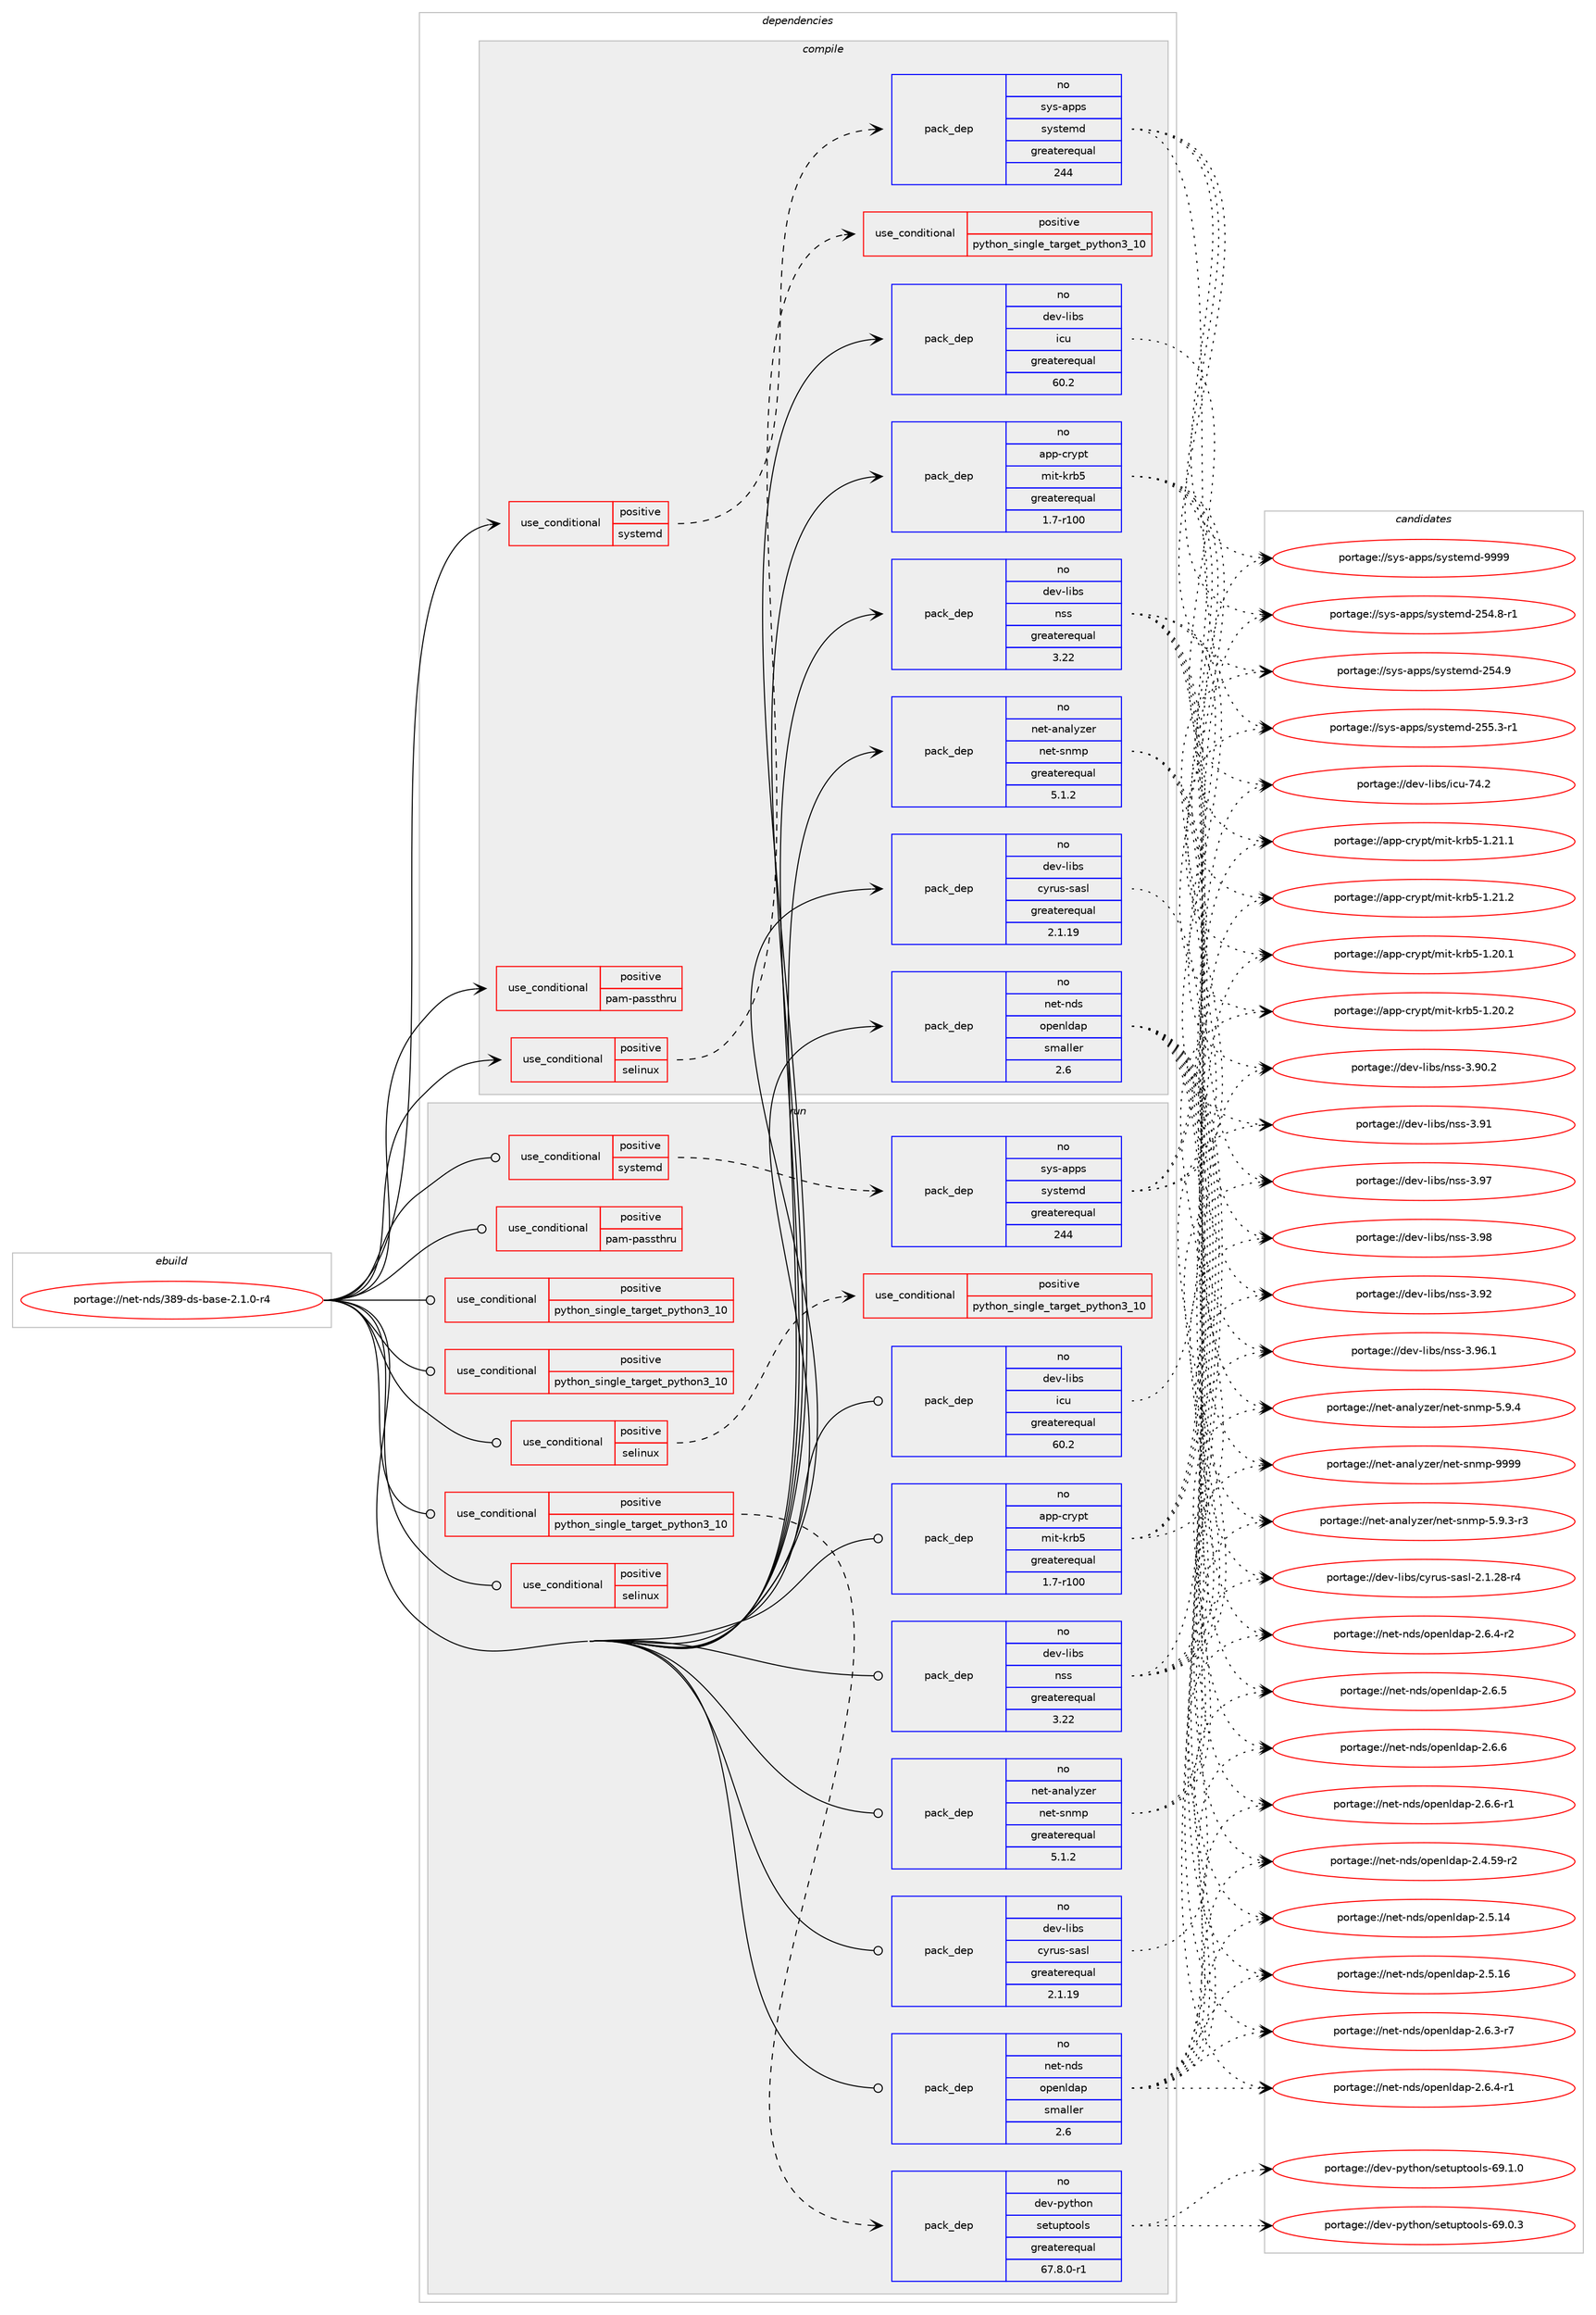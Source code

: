 digraph prolog {

# *************
# Graph options
# *************

newrank=true;
concentrate=true;
compound=true;
graph [rankdir=LR,fontname=Helvetica,fontsize=10,ranksep=1.5];#, ranksep=2.5, nodesep=0.2];
edge  [arrowhead=vee];
node  [fontname=Helvetica,fontsize=10];

# **********
# The ebuild
# **********

subgraph cluster_leftcol {
color=gray;
rank=same;
label=<<i>ebuild</i>>;
id [label="portage://net-nds/389-ds-base-2.1.0-r4", color=red, width=4, href="../net-nds/389-ds-base-2.1.0-r4.svg"];
}

# ****************
# The dependencies
# ****************

subgraph cluster_midcol {
color=gray;
label=<<i>dependencies</i>>;
subgraph cluster_compile {
fillcolor="#eeeeee";
style=filled;
label=<<i>compile</i>>;
subgraph cond6813 {
dependency10054 [label=<<TABLE BORDER="0" CELLBORDER="1" CELLSPACING="0" CELLPADDING="4"><TR><TD ROWSPAN="3" CELLPADDING="10">use_conditional</TD></TR><TR><TD>positive</TD></TR><TR><TD>pam-passthru</TD></TR></TABLE>>, shape=none, color=red];
# *** BEGIN UNKNOWN DEPENDENCY TYPE (TODO) ***
# dependency10054 -> package_dependency(portage://net-nds/389-ds-base-2.1.0-r4,install,no,sys-libs,pam,none,[,,],[],[])
# *** END UNKNOWN DEPENDENCY TYPE (TODO) ***

}
id:e -> dependency10054:w [weight=20,style="solid",arrowhead="vee"];
subgraph cond6814 {
dependency10055 [label=<<TABLE BORDER="0" CELLBORDER="1" CELLSPACING="0" CELLPADDING="4"><TR><TD ROWSPAN="3" CELLPADDING="10">use_conditional</TD></TR><TR><TD>positive</TD></TR><TR><TD>selinux</TD></TR></TABLE>>, shape=none, color=red];
subgraph cond6815 {
dependency10056 [label=<<TABLE BORDER="0" CELLBORDER="1" CELLSPACING="0" CELLPADDING="4"><TR><TD ROWSPAN="3" CELLPADDING="10">use_conditional</TD></TR><TR><TD>positive</TD></TR><TR><TD>python_single_target_python3_10</TD></TR></TABLE>>, shape=none, color=red];
# *** BEGIN UNKNOWN DEPENDENCY TYPE (TODO) ***
# dependency10056 -> package_dependency(portage://net-nds/389-ds-base-2.1.0-r4,install,no,sys-libs,libselinux,none,[,,],[],[use(enable(python),none),use(enable(python_targets_python3_10),negative)])
# *** END UNKNOWN DEPENDENCY TYPE (TODO) ***

}
dependency10055:e -> dependency10056:w [weight=20,style="dashed",arrowhead="vee"];
}
id:e -> dependency10055:w [weight=20,style="solid",arrowhead="vee"];
subgraph cond6816 {
dependency10057 [label=<<TABLE BORDER="0" CELLBORDER="1" CELLSPACING="0" CELLPADDING="4"><TR><TD ROWSPAN="3" CELLPADDING="10">use_conditional</TD></TR><TR><TD>positive</TD></TR><TR><TD>systemd</TD></TR></TABLE>>, shape=none, color=red];
subgraph pack3145 {
dependency10058 [label=<<TABLE BORDER="0" CELLBORDER="1" CELLSPACING="0" CELLPADDING="4" WIDTH="220"><TR><TD ROWSPAN="6" CELLPADDING="30">pack_dep</TD></TR><TR><TD WIDTH="110">no</TD></TR><TR><TD>sys-apps</TD></TR><TR><TD>systemd</TD></TR><TR><TD>greaterequal</TD></TR><TR><TD>244</TD></TR></TABLE>>, shape=none, color=blue];
}
dependency10057:e -> dependency10058:w [weight=20,style="dashed",arrowhead="vee"];
}
id:e -> dependency10057:w [weight=20,style="solid",arrowhead="vee"];
subgraph pack3146 {
dependency10059 [label=<<TABLE BORDER="0" CELLBORDER="1" CELLSPACING="0" CELLPADDING="4" WIDTH="220"><TR><TD ROWSPAN="6" CELLPADDING="30">pack_dep</TD></TR><TR><TD WIDTH="110">no</TD></TR><TR><TD>app-crypt</TD></TR><TR><TD>mit-krb5</TD></TR><TR><TD>greaterequal</TD></TR><TR><TD>1.7-r100</TD></TR></TABLE>>, shape=none, color=blue];
}
id:e -> dependency10059:w [weight=20,style="solid",arrowhead="vee"];
# *** BEGIN UNKNOWN DEPENDENCY TYPE (TODO) ***
# id -> package_dependency(portage://net-nds/389-ds-base-2.1.0-r4,install,no,dev-db,lmdb,none,[,,],any_same_slot,[])
# *** END UNKNOWN DEPENDENCY TYPE (TODO) ***

subgraph pack3147 {
dependency10060 [label=<<TABLE BORDER="0" CELLBORDER="1" CELLSPACING="0" CELLPADDING="4" WIDTH="220"><TR><TD ROWSPAN="6" CELLPADDING="30">pack_dep</TD></TR><TR><TD WIDTH="110">no</TD></TR><TR><TD>dev-libs</TD></TR><TR><TD>cyrus-sasl</TD></TR><TR><TD>greaterequal</TD></TR><TR><TD>2.1.19</TD></TR></TABLE>>, shape=none, color=blue];
}
id:e -> dependency10060:w [weight=20,style="solid",arrowhead="vee"];
subgraph pack3148 {
dependency10061 [label=<<TABLE BORDER="0" CELLBORDER="1" CELLSPACING="0" CELLPADDING="4" WIDTH="220"><TR><TD ROWSPAN="6" CELLPADDING="30">pack_dep</TD></TR><TR><TD WIDTH="110">no</TD></TR><TR><TD>dev-libs</TD></TR><TR><TD>icu</TD></TR><TR><TD>greaterequal</TD></TR><TR><TD>60.2</TD></TR></TABLE>>, shape=none, color=blue];
}
id:e -> dependency10061:w [weight=20,style="solid",arrowhead="vee"];
# *** BEGIN UNKNOWN DEPENDENCY TYPE (TODO) ***
# id -> package_dependency(portage://net-nds/389-ds-base-2.1.0-r4,install,no,dev-libs,libevent,none,[,,],any_same_slot,[])
# *** END UNKNOWN DEPENDENCY TYPE (TODO) ***

# *** BEGIN UNKNOWN DEPENDENCY TYPE (TODO) ***
# id -> package_dependency(portage://net-nds/389-ds-base-2.1.0-r4,install,no,dev-libs,libpcre,none,[,,],[slot(3)],[])
# *** END UNKNOWN DEPENDENCY TYPE (TODO) ***

# *** BEGIN UNKNOWN DEPENDENCY TYPE (TODO) ***
# id -> package_dependency(portage://net-nds/389-ds-base-2.1.0-r4,install,no,dev-libs,nspr,none,[,,],[],[])
# *** END UNKNOWN DEPENDENCY TYPE (TODO) ***

subgraph pack3149 {
dependency10062 [label=<<TABLE BORDER="0" CELLBORDER="1" CELLSPACING="0" CELLPADDING="4" WIDTH="220"><TR><TD ROWSPAN="6" CELLPADDING="30">pack_dep</TD></TR><TR><TD WIDTH="110">no</TD></TR><TR><TD>dev-libs</TD></TR><TR><TD>nss</TD></TR><TR><TD>greaterequal</TD></TR><TR><TD>3.22</TD></TR></TABLE>>, shape=none, color=blue];
}
id:e -> dependency10062:w [weight=20,style="solid",arrowhead="vee"];
# *** BEGIN UNKNOWN DEPENDENCY TYPE (TODO) ***
# id -> package_dependency(portage://net-nds/389-ds-base-2.1.0-r4,install,no,dev-libs,openssl,none,[,,],[slot(0),equal],[])
# *** END UNKNOWN DEPENDENCY TYPE (TODO) ***

subgraph pack3150 {
dependency10063 [label=<<TABLE BORDER="0" CELLBORDER="1" CELLSPACING="0" CELLPADDING="4" WIDTH="220"><TR><TD ROWSPAN="6" CELLPADDING="30">pack_dep</TD></TR><TR><TD WIDTH="110">no</TD></TR><TR><TD>net-analyzer</TD></TR><TR><TD>net-snmp</TD></TR><TR><TD>greaterequal</TD></TR><TR><TD>5.1.2</TD></TR></TABLE>>, shape=none, color=blue];
}
id:e -> dependency10063:w [weight=20,style="solid",arrowhead="vee"];
subgraph pack3151 {
dependency10064 [label=<<TABLE BORDER="0" CELLBORDER="1" CELLSPACING="0" CELLPADDING="4" WIDTH="220"><TR><TD ROWSPAN="6" CELLPADDING="30">pack_dep</TD></TR><TR><TD WIDTH="110">no</TD></TR><TR><TD>net-nds</TD></TR><TR><TD>openldap</TD></TR><TR><TD>smaller</TD></TR><TR><TD>2.6</TD></TR></TABLE>>, shape=none, color=blue];
}
id:e -> dependency10064:w [weight=20,style="solid",arrowhead="vee"];
# *** BEGIN UNKNOWN DEPENDENCY TYPE (TODO) ***
# id -> package_dependency(portage://net-nds/389-ds-base-2.1.0-r4,install,no,sys-fs,e2fsprogs,none,[,,],[],[])
# *** END UNKNOWN DEPENDENCY TYPE (TODO) ***

# *** BEGIN UNKNOWN DEPENDENCY TYPE (TODO) ***
# id -> package_dependency(portage://net-nds/389-ds-base-2.1.0-r4,install,no,sys-libs,cracklib,none,[,,],[],[])
# *** END UNKNOWN DEPENDENCY TYPE (TODO) ***

# *** BEGIN UNKNOWN DEPENDENCY TYPE (TODO) ***
# id -> package_dependency(portage://net-nds/389-ds-base-2.1.0-r4,install,no,sys-libs,db,none,[,,],[slot(5.3)],[])
# *** END UNKNOWN DEPENDENCY TYPE (TODO) ***

# *** BEGIN UNKNOWN DEPENDENCY TYPE (TODO) ***
# id -> package_dependency(portage://net-nds/389-ds-base-2.1.0-r4,install,no,virtual,libcrypt,none,[,,],any_same_slot,[])
# *** END UNKNOWN DEPENDENCY TYPE (TODO) ***

}
subgraph cluster_compileandrun {
fillcolor="#eeeeee";
style=filled;
label=<<i>compile and run</i>>;
}
subgraph cluster_run {
fillcolor="#eeeeee";
style=filled;
label=<<i>run</i>>;
subgraph cond6817 {
dependency10065 [label=<<TABLE BORDER="0" CELLBORDER="1" CELLSPACING="0" CELLPADDING="4"><TR><TD ROWSPAN="3" CELLPADDING="10">use_conditional</TD></TR><TR><TD>positive</TD></TR><TR><TD>pam-passthru</TD></TR></TABLE>>, shape=none, color=red];
# *** BEGIN UNKNOWN DEPENDENCY TYPE (TODO) ***
# dependency10065 -> package_dependency(portage://net-nds/389-ds-base-2.1.0-r4,run,no,sys-libs,pam,none,[,,],[],[])
# *** END UNKNOWN DEPENDENCY TYPE (TODO) ***

}
id:e -> dependency10065:w [weight=20,style="solid",arrowhead="odot"];
subgraph cond6818 {
dependency10066 [label=<<TABLE BORDER="0" CELLBORDER="1" CELLSPACING="0" CELLPADDING="4"><TR><TD ROWSPAN="3" CELLPADDING="10">use_conditional</TD></TR><TR><TD>positive</TD></TR><TR><TD>python_single_target_python3_10</TD></TR></TABLE>>, shape=none, color=red];
# *** BEGIN UNKNOWN DEPENDENCY TYPE (TODO) ***
# dependency10066 -> package_dependency(portage://net-nds/389-ds-base-2.1.0-r4,run,no,dev-lang,python,none,[,,],[slot(3.10)],[])
# *** END UNKNOWN DEPENDENCY TYPE (TODO) ***

}
id:e -> dependency10066:w [weight=20,style="solid",arrowhead="odot"];
subgraph cond6819 {
dependency10067 [label=<<TABLE BORDER="0" CELLBORDER="1" CELLSPACING="0" CELLPADDING="4"><TR><TD ROWSPAN="3" CELLPADDING="10">use_conditional</TD></TR><TR><TD>positive</TD></TR><TR><TD>python_single_target_python3_10</TD></TR></TABLE>>, shape=none, color=red];
# *** BEGIN UNKNOWN DEPENDENCY TYPE (TODO) ***
# dependency10067 -> package_dependency(portage://net-nds/389-ds-base-2.1.0-r4,run,no,dev-python,pyasn1,none,[,,],[],[use(enable(python_targets_python3_10),negative)])
# *** END UNKNOWN DEPENDENCY TYPE (TODO) ***

# *** BEGIN UNKNOWN DEPENDENCY TYPE (TODO) ***
# dependency10067 -> package_dependency(portage://net-nds/389-ds-base-2.1.0-r4,run,no,dev-python,pyasn1-modules,none,[,,],[],[use(enable(python_targets_python3_10),negative)])
# *** END UNKNOWN DEPENDENCY TYPE (TODO) ***

# *** BEGIN UNKNOWN DEPENDENCY TYPE (TODO) ***
# dependency10067 -> package_dependency(portage://net-nds/389-ds-base-2.1.0-r4,run,no,dev-python,argcomplete,none,[,,],[],[use(enable(python_targets_python3_10),negative)])
# *** END UNKNOWN DEPENDENCY TYPE (TODO) ***

# *** BEGIN UNKNOWN DEPENDENCY TYPE (TODO) ***
# dependency10067 -> package_dependency(portage://net-nds/389-ds-base-2.1.0-r4,run,no,dev-python,python-dateutil,none,[,,],[],[use(enable(python_targets_python3_10),negative)])
# *** END UNKNOWN DEPENDENCY TYPE (TODO) ***

# *** BEGIN UNKNOWN DEPENDENCY TYPE (TODO) ***
# dependency10067 -> package_dependency(portage://net-nds/389-ds-base-2.1.0-r4,run,no,dev-python,python-ldap,none,[,,],[],[use(enable(sasl),none),use(enable(python_targets_python3_10),negative)])
# *** END UNKNOWN DEPENDENCY TYPE (TODO) ***

# *** BEGIN UNKNOWN DEPENDENCY TYPE (TODO) ***
# dependency10067 -> package_dependency(portage://net-nds/389-ds-base-2.1.0-r4,run,no,dev-python,distro,none,[,,],[],[use(enable(python_targets_python3_10),negative)])
# *** END UNKNOWN DEPENDENCY TYPE (TODO) ***

}
id:e -> dependency10067:w [weight=20,style="solid",arrowhead="odot"];
subgraph cond6820 {
dependency10068 [label=<<TABLE BORDER="0" CELLBORDER="1" CELLSPACING="0" CELLPADDING="4"><TR><TD ROWSPAN="3" CELLPADDING="10">use_conditional</TD></TR><TR><TD>positive</TD></TR><TR><TD>python_single_target_python3_10</TD></TR></TABLE>>, shape=none, color=red];
subgraph pack3152 {
dependency10069 [label=<<TABLE BORDER="0" CELLBORDER="1" CELLSPACING="0" CELLPADDING="4" WIDTH="220"><TR><TD ROWSPAN="6" CELLPADDING="30">pack_dep</TD></TR><TR><TD WIDTH="110">no</TD></TR><TR><TD>dev-python</TD></TR><TR><TD>setuptools</TD></TR><TR><TD>greaterequal</TD></TR><TR><TD>67.8.0-r1</TD></TR></TABLE>>, shape=none, color=blue];
}
dependency10068:e -> dependency10069:w [weight=20,style="dashed",arrowhead="vee"];
}
id:e -> dependency10068:w [weight=20,style="solid",arrowhead="odot"];
subgraph cond6821 {
dependency10070 [label=<<TABLE BORDER="0" CELLBORDER="1" CELLSPACING="0" CELLPADDING="4"><TR><TD ROWSPAN="3" CELLPADDING="10">use_conditional</TD></TR><TR><TD>positive</TD></TR><TR><TD>selinux</TD></TR></TABLE>>, shape=none, color=red];
subgraph cond6822 {
dependency10071 [label=<<TABLE BORDER="0" CELLBORDER="1" CELLSPACING="0" CELLPADDING="4"><TR><TD ROWSPAN="3" CELLPADDING="10">use_conditional</TD></TR><TR><TD>positive</TD></TR><TR><TD>python_single_target_python3_10</TD></TR></TABLE>>, shape=none, color=red];
# *** BEGIN UNKNOWN DEPENDENCY TYPE (TODO) ***
# dependency10071 -> package_dependency(portage://net-nds/389-ds-base-2.1.0-r4,run,no,sys-libs,libselinux,none,[,,],[],[use(enable(python),none),use(enable(python_targets_python3_10),negative)])
# *** END UNKNOWN DEPENDENCY TYPE (TODO) ***

}
dependency10070:e -> dependency10071:w [weight=20,style="dashed",arrowhead="vee"];
}
id:e -> dependency10070:w [weight=20,style="solid",arrowhead="odot"];
subgraph cond6823 {
dependency10072 [label=<<TABLE BORDER="0" CELLBORDER="1" CELLSPACING="0" CELLPADDING="4"><TR><TD ROWSPAN="3" CELLPADDING="10">use_conditional</TD></TR><TR><TD>positive</TD></TR><TR><TD>selinux</TD></TR></TABLE>>, shape=none, color=red];
# *** BEGIN UNKNOWN DEPENDENCY TYPE (TODO) ***
# dependency10072 -> package_dependency(portage://net-nds/389-ds-base-2.1.0-r4,run,no,sec-policy,selinux-dirsrv,none,[,,],[],[])
# *** END UNKNOWN DEPENDENCY TYPE (TODO) ***

}
id:e -> dependency10072:w [weight=20,style="solid",arrowhead="odot"];
subgraph cond6824 {
dependency10073 [label=<<TABLE BORDER="0" CELLBORDER="1" CELLSPACING="0" CELLPADDING="4"><TR><TD ROWSPAN="3" CELLPADDING="10">use_conditional</TD></TR><TR><TD>positive</TD></TR><TR><TD>systemd</TD></TR></TABLE>>, shape=none, color=red];
subgraph pack3153 {
dependency10074 [label=<<TABLE BORDER="0" CELLBORDER="1" CELLSPACING="0" CELLPADDING="4" WIDTH="220"><TR><TD ROWSPAN="6" CELLPADDING="30">pack_dep</TD></TR><TR><TD WIDTH="110">no</TD></TR><TR><TD>sys-apps</TD></TR><TR><TD>systemd</TD></TR><TR><TD>greaterequal</TD></TR><TR><TD>244</TD></TR></TABLE>>, shape=none, color=blue];
}
dependency10073:e -> dependency10074:w [weight=20,style="dashed",arrowhead="vee"];
}
id:e -> dependency10073:w [weight=20,style="solid",arrowhead="odot"];
# *** BEGIN UNKNOWN DEPENDENCY TYPE (TODO) ***
# id -> package_dependency(portage://net-nds/389-ds-base-2.1.0-r4,run,no,acct-group,dirsrv,none,[,,],[],[])
# *** END UNKNOWN DEPENDENCY TYPE (TODO) ***

# *** BEGIN UNKNOWN DEPENDENCY TYPE (TODO) ***
# id -> package_dependency(portage://net-nds/389-ds-base-2.1.0-r4,run,no,acct-user,dirsrv,none,[,,],[],[])
# *** END UNKNOWN DEPENDENCY TYPE (TODO) ***

subgraph pack3154 {
dependency10075 [label=<<TABLE BORDER="0" CELLBORDER="1" CELLSPACING="0" CELLPADDING="4" WIDTH="220"><TR><TD ROWSPAN="6" CELLPADDING="30">pack_dep</TD></TR><TR><TD WIDTH="110">no</TD></TR><TR><TD>app-crypt</TD></TR><TR><TD>mit-krb5</TD></TR><TR><TD>greaterequal</TD></TR><TR><TD>1.7-r100</TD></TR></TABLE>>, shape=none, color=blue];
}
id:e -> dependency10075:w [weight=20,style="solid",arrowhead="odot"];
# *** BEGIN UNKNOWN DEPENDENCY TYPE (TODO) ***
# id -> package_dependency(portage://net-nds/389-ds-base-2.1.0-r4,run,no,dev-db,lmdb,none,[,,],any_same_slot,[])
# *** END UNKNOWN DEPENDENCY TYPE (TODO) ***

subgraph pack3155 {
dependency10076 [label=<<TABLE BORDER="0" CELLBORDER="1" CELLSPACING="0" CELLPADDING="4" WIDTH="220"><TR><TD ROWSPAN="6" CELLPADDING="30">pack_dep</TD></TR><TR><TD WIDTH="110">no</TD></TR><TR><TD>dev-libs</TD></TR><TR><TD>cyrus-sasl</TD></TR><TR><TD>greaterequal</TD></TR><TR><TD>2.1.19</TD></TR></TABLE>>, shape=none, color=blue];
}
id:e -> dependency10076:w [weight=20,style="solid",arrowhead="odot"];
subgraph pack3156 {
dependency10077 [label=<<TABLE BORDER="0" CELLBORDER="1" CELLSPACING="0" CELLPADDING="4" WIDTH="220"><TR><TD ROWSPAN="6" CELLPADDING="30">pack_dep</TD></TR><TR><TD WIDTH="110">no</TD></TR><TR><TD>dev-libs</TD></TR><TR><TD>icu</TD></TR><TR><TD>greaterequal</TD></TR><TR><TD>60.2</TD></TR></TABLE>>, shape=none, color=blue];
}
id:e -> dependency10077:w [weight=20,style="solid",arrowhead="odot"];
# *** BEGIN UNKNOWN DEPENDENCY TYPE (TODO) ***
# id -> package_dependency(portage://net-nds/389-ds-base-2.1.0-r4,run,no,dev-libs,libevent,none,[,,],any_same_slot,[])
# *** END UNKNOWN DEPENDENCY TYPE (TODO) ***

# *** BEGIN UNKNOWN DEPENDENCY TYPE (TODO) ***
# id -> package_dependency(portage://net-nds/389-ds-base-2.1.0-r4,run,no,dev-libs,libpcre,none,[,,],[slot(3)],[])
# *** END UNKNOWN DEPENDENCY TYPE (TODO) ***

# *** BEGIN UNKNOWN DEPENDENCY TYPE (TODO) ***
# id -> package_dependency(portage://net-nds/389-ds-base-2.1.0-r4,run,no,dev-libs,nspr,none,[,,],[],[])
# *** END UNKNOWN DEPENDENCY TYPE (TODO) ***

subgraph pack3157 {
dependency10078 [label=<<TABLE BORDER="0" CELLBORDER="1" CELLSPACING="0" CELLPADDING="4" WIDTH="220"><TR><TD ROWSPAN="6" CELLPADDING="30">pack_dep</TD></TR><TR><TD WIDTH="110">no</TD></TR><TR><TD>dev-libs</TD></TR><TR><TD>nss</TD></TR><TR><TD>greaterequal</TD></TR><TR><TD>3.22</TD></TR></TABLE>>, shape=none, color=blue];
}
id:e -> dependency10078:w [weight=20,style="solid",arrowhead="odot"];
# *** BEGIN UNKNOWN DEPENDENCY TYPE (TODO) ***
# id -> package_dependency(portage://net-nds/389-ds-base-2.1.0-r4,run,no,dev-libs,openssl,none,[,,],[slot(0),equal],[])
# *** END UNKNOWN DEPENDENCY TYPE (TODO) ***

subgraph pack3158 {
dependency10079 [label=<<TABLE BORDER="0" CELLBORDER="1" CELLSPACING="0" CELLPADDING="4" WIDTH="220"><TR><TD ROWSPAN="6" CELLPADDING="30">pack_dep</TD></TR><TR><TD WIDTH="110">no</TD></TR><TR><TD>net-analyzer</TD></TR><TR><TD>net-snmp</TD></TR><TR><TD>greaterequal</TD></TR><TR><TD>5.1.2</TD></TR></TABLE>>, shape=none, color=blue];
}
id:e -> dependency10079:w [weight=20,style="solid",arrowhead="odot"];
subgraph pack3159 {
dependency10080 [label=<<TABLE BORDER="0" CELLBORDER="1" CELLSPACING="0" CELLPADDING="4" WIDTH="220"><TR><TD ROWSPAN="6" CELLPADDING="30">pack_dep</TD></TR><TR><TD WIDTH="110">no</TD></TR><TR><TD>net-nds</TD></TR><TR><TD>openldap</TD></TR><TR><TD>smaller</TD></TR><TR><TD>2.6</TD></TR></TABLE>>, shape=none, color=blue];
}
id:e -> dependency10080:w [weight=20,style="solid",arrowhead="odot"];
# *** BEGIN UNKNOWN DEPENDENCY TYPE (TODO) ***
# id -> package_dependency(portage://net-nds/389-ds-base-2.1.0-r4,run,no,sys-fs,e2fsprogs,none,[,,],[],[])
# *** END UNKNOWN DEPENDENCY TYPE (TODO) ***

# *** BEGIN UNKNOWN DEPENDENCY TYPE (TODO) ***
# id -> package_dependency(portage://net-nds/389-ds-base-2.1.0-r4,run,no,sys-libs,cracklib,none,[,,],[],[])
# *** END UNKNOWN DEPENDENCY TYPE (TODO) ***

# *** BEGIN UNKNOWN DEPENDENCY TYPE (TODO) ***
# id -> package_dependency(portage://net-nds/389-ds-base-2.1.0-r4,run,no,sys-libs,db,none,[,,],[slot(5.3)],[])
# *** END UNKNOWN DEPENDENCY TYPE (TODO) ***

# *** BEGIN UNKNOWN DEPENDENCY TYPE (TODO) ***
# id -> package_dependency(portage://net-nds/389-ds-base-2.1.0-r4,run,no,virtual,libcrypt,none,[,,],any_same_slot,[])
# *** END UNKNOWN DEPENDENCY TYPE (TODO) ***

# *** BEGIN UNKNOWN DEPENDENCY TYPE (TODO) ***
# id -> package_dependency(portage://net-nds/389-ds-base-2.1.0-r4,run,no,virtual,logger,none,[,,],[],[])
# *** END UNKNOWN DEPENDENCY TYPE (TODO) ***

# *** BEGIN UNKNOWN DEPENDENCY TYPE (TODO) ***
# id -> package_dependency(portage://net-nds/389-ds-base-2.1.0-r4,run,no,virtual,perl-Archive-Tar,none,[,,],[],[])
# *** END UNKNOWN DEPENDENCY TYPE (TODO) ***

# *** BEGIN UNKNOWN DEPENDENCY TYPE (TODO) ***
# id -> package_dependency(portage://net-nds/389-ds-base-2.1.0-r4,run,no,virtual,perl-DB_File,none,[,,],[],[])
# *** END UNKNOWN DEPENDENCY TYPE (TODO) ***

# *** BEGIN UNKNOWN DEPENDENCY TYPE (TODO) ***
# id -> package_dependency(portage://net-nds/389-ds-base-2.1.0-r4,run,no,virtual,perl-Getopt-Long,none,[,,],[],[])
# *** END UNKNOWN DEPENDENCY TYPE (TODO) ***

# *** BEGIN UNKNOWN DEPENDENCY TYPE (TODO) ***
# id -> package_dependency(portage://net-nds/389-ds-base-2.1.0-r4,run,no,virtual,perl-IO,none,[,,],[],[])
# *** END UNKNOWN DEPENDENCY TYPE (TODO) ***

# *** BEGIN UNKNOWN DEPENDENCY TYPE (TODO) ***
# id -> package_dependency(portage://net-nds/389-ds-base-2.1.0-r4,run,no,virtual,perl-IO-Compress,none,[,,],[],[])
# *** END UNKNOWN DEPENDENCY TYPE (TODO) ***

# *** BEGIN UNKNOWN DEPENDENCY TYPE (TODO) ***
# id -> package_dependency(portage://net-nds/389-ds-base-2.1.0-r4,run,no,virtual,perl-MIME-Base64,none,[,,],[],[])
# *** END UNKNOWN DEPENDENCY TYPE (TODO) ***

# *** BEGIN UNKNOWN DEPENDENCY TYPE (TODO) ***
# id -> package_dependency(portage://net-nds/389-ds-base-2.1.0-r4,run,no,virtual,perl-Scalar-List-Utils,none,[,,],[],[])
# *** END UNKNOWN DEPENDENCY TYPE (TODO) ***

# *** BEGIN UNKNOWN DEPENDENCY TYPE (TODO) ***
# id -> package_dependency(portage://net-nds/389-ds-base-2.1.0-r4,run,no,virtual,perl-Time-Local,none,[,,],[],[])
# *** END UNKNOWN DEPENDENCY TYPE (TODO) ***

# *** BEGIN UNKNOWN DEPENDENCY TYPE (TODO) ***
# id -> package_dependency(portage://net-nds/389-ds-base-2.1.0-r4,run,no,virtual,tmpfiles,none,[,,],[],[])
# *** END UNKNOWN DEPENDENCY TYPE (TODO) ***

# *** BEGIN UNKNOWN DEPENDENCY TYPE (TODO) ***
# id -> package_dependency(portage://net-nds/389-ds-base-2.1.0-r4,run,weak,net-nds,389-ds-base,none,[,,],[slot(1.4)],[])
# *** END UNKNOWN DEPENDENCY TYPE (TODO) ***

}
}

# **************
# The candidates
# **************

subgraph cluster_choices {
rank=same;
color=gray;
label=<<i>candidates</i>>;

subgraph choice3145 {
color=black;
nodesep=1;
choice1151211154597112112115471151211151161011091004550535246564511449 [label="portage://sys-apps/systemd-254.8-r1", color=red, width=4,href="../sys-apps/systemd-254.8-r1.svg"];
choice115121115459711211211547115121115116101109100455053524657 [label="portage://sys-apps/systemd-254.9", color=red, width=4,href="../sys-apps/systemd-254.9.svg"];
choice1151211154597112112115471151211151161011091004550535346514511449 [label="portage://sys-apps/systemd-255.3-r1", color=red, width=4,href="../sys-apps/systemd-255.3-r1.svg"];
choice1151211154597112112115471151211151161011091004557575757 [label="portage://sys-apps/systemd-9999", color=red, width=4,href="../sys-apps/systemd-9999.svg"];
dependency10058:e -> choice1151211154597112112115471151211151161011091004550535246564511449:w [style=dotted,weight="100"];
dependency10058:e -> choice115121115459711211211547115121115116101109100455053524657:w [style=dotted,weight="100"];
dependency10058:e -> choice1151211154597112112115471151211151161011091004550535346514511449:w [style=dotted,weight="100"];
dependency10058:e -> choice1151211154597112112115471151211151161011091004557575757:w [style=dotted,weight="100"];
}
subgraph choice3146 {
color=black;
nodesep=1;
choice9711211245991141211121164710910511645107114985345494650484649 [label="portage://app-crypt/mit-krb5-1.20.1", color=red, width=4,href="../app-crypt/mit-krb5-1.20.1.svg"];
choice9711211245991141211121164710910511645107114985345494650484650 [label="portage://app-crypt/mit-krb5-1.20.2", color=red, width=4,href="../app-crypt/mit-krb5-1.20.2.svg"];
choice9711211245991141211121164710910511645107114985345494650494649 [label="portage://app-crypt/mit-krb5-1.21.1", color=red, width=4,href="../app-crypt/mit-krb5-1.21.1.svg"];
choice9711211245991141211121164710910511645107114985345494650494650 [label="portage://app-crypt/mit-krb5-1.21.2", color=red, width=4,href="../app-crypt/mit-krb5-1.21.2.svg"];
dependency10059:e -> choice9711211245991141211121164710910511645107114985345494650484649:w [style=dotted,weight="100"];
dependency10059:e -> choice9711211245991141211121164710910511645107114985345494650484650:w [style=dotted,weight="100"];
dependency10059:e -> choice9711211245991141211121164710910511645107114985345494650494649:w [style=dotted,weight="100"];
dependency10059:e -> choice9711211245991141211121164710910511645107114985345494650494650:w [style=dotted,weight="100"];
}
subgraph choice3147 {
color=black;
nodesep=1;
choice100101118451081059811547991211141171154511597115108455046494650564511452 [label="portage://dev-libs/cyrus-sasl-2.1.28-r4", color=red, width=4,href="../dev-libs/cyrus-sasl-2.1.28-r4.svg"];
dependency10060:e -> choice100101118451081059811547991211141171154511597115108455046494650564511452:w [style=dotted,weight="100"];
}
subgraph choice3148 {
color=black;
nodesep=1;
choice100101118451081059811547105991174555524650 [label="portage://dev-libs/icu-74.2", color=red, width=4,href="../dev-libs/icu-74.2.svg"];
dependency10061:e -> choice100101118451081059811547105991174555524650:w [style=dotted,weight="100"];
}
subgraph choice3149 {
color=black;
nodesep=1;
choice10010111845108105981154711011511545514657484650 [label="portage://dev-libs/nss-3.90.2", color=red, width=4,href="../dev-libs/nss-3.90.2.svg"];
choice1001011184510810598115471101151154551465749 [label="portage://dev-libs/nss-3.91", color=red, width=4,href="../dev-libs/nss-3.91.svg"];
choice1001011184510810598115471101151154551465750 [label="portage://dev-libs/nss-3.92", color=red, width=4,href="../dev-libs/nss-3.92.svg"];
choice10010111845108105981154711011511545514657544649 [label="portage://dev-libs/nss-3.96.1", color=red, width=4,href="../dev-libs/nss-3.96.1.svg"];
choice1001011184510810598115471101151154551465755 [label="portage://dev-libs/nss-3.97", color=red, width=4,href="../dev-libs/nss-3.97.svg"];
choice1001011184510810598115471101151154551465756 [label="portage://dev-libs/nss-3.98", color=red, width=4,href="../dev-libs/nss-3.98.svg"];
dependency10062:e -> choice10010111845108105981154711011511545514657484650:w [style=dotted,weight="100"];
dependency10062:e -> choice1001011184510810598115471101151154551465749:w [style=dotted,weight="100"];
dependency10062:e -> choice1001011184510810598115471101151154551465750:w [style=dotted,weight="100"];
dependency10062:e -> choice10010111845108105981154711011511545514657544649:w [style=dotted,weight="100"];
dependency10062:e -> choice1001011184510810598115471101151154551465755:w [style=dotted,weight="100"];
dependency10062:e -> choice1001011184510810598115471101151154551465756:w [style=dotted,weight="100"];
}
subgraph choice3150 {
color=black;
nodesep=1;
choice11010111645971109710812112210111447110101116451151101091124553465746514511451 [label="portage://net-analyzer/net-snmp-5.9.3-r3", color=red, width=4,href="../net-analyzer/net-snmp-5.9.3-r3.svg"];
choice1101011164597110971081211221011144711010111645115110109112455346574652 [label="portage://net-analyzer/net-snmp-5.9.4", color=red, width=4,href="../net-analyzer/net-snmp-5.9.4.svg"];
choice11010111645971109710812112210111447110101116451151101091124557575757 [label="portage://net-analyzer/net-snmp-9999", color=red, width=4,href="../net-analyzer/net-snmp-9999.svg"];
dependency10063:e -> choice11010111645971109710812112210111447110101116451151101091124553465746514511451:w [style=dotted,weight="100"];
dependency10063:e -> choice1101011164597110971081211221011144711010111645115110109112455346574652:w [style=dotted,weight="100"];
dependency10063:e -> choice11010111645971109710812112210111447110101116451151101091124557575757:w [style=dotted,weight="100"];
}
subgraph choice3151 {
color=black;
nodesep=1;
choice110101116451101001154711111210111010810097112455046524653574511450 [label="portage://net-nds/openldap-2.4.59-r2", color=red, width=4,href="../net-nds/openldap-2.4.59-r2.svg"];
choice11010111645110100115471111121011101081009711245504653464952 [label="portage://net-nds/openldap-2.5.14", color=red, width=4,href="../net-nds/openldap-2.5.14.svg"];
choice11010111645110100115471111121011101081009711245504653464954 [label="portage://net-nds/openldap-2.5.16", color=red, width=4,href="../net-nds/openldap-2.5.16.svg"];
choice1101011164511010011547111112101110108100971124550465446514511455 [label="portage://net-nds/openldap-2.6.3-r7", color=red, width=4,href="../net-nds/openldap-2.6.3-r7.svg"];
choice1101011164511010011547111112101110108100971124550465446524511449 [label="portage://net-nds/openldap-2.6.4-r1", color=red, width=4,href="../net-nds/openldap-2.6.4-r1.svg"];
choice1101011164511010011547111112101110108100971124550465446524511450 [label="portage://net-nds/openldap-2.6.4-r2", color=red, width=4,href="../net-nds/openldap-2.6.4-r2.svg"];
choice110101116451101001154711111210111010810097112455046544653 [label="portage://net-nds/openldap-2.6.5", color=red, width=4,href="../net-nds/openldap-2.6.5.svg"];
choice110101116451101001154711111210111010810097112455046544654 [label="portage://net-nds/openldap-2.6.6", color=red, width=4,href="../net-nds/openldap-2.6.6.svg"];
choice1101011164511010011547111112101110108100971124550465446544511449 [label="portage://net-nds/openldap-2.6.6-r1", color=red, width=4,href="../net-nds/openldap-2.6.6-r1.svg"];
dependency10064:e -> choice110101116451101001154711111210111010810097112455046524653574511450:w [style=dotted,weight="100"];
dependency10064:e -> choice11010111645110100115471111121011101081009711245504653464952:w [style=dotted,weight="100"];
dependency10064:e -> choice11010111645110100115471111121011101081009711245504653464954:w [style=dotted,weight="100"];
dependency10064:e -> choice1101011164511010011547111112101110108100971124550465446514511455:w [style=dotted,weight="100"];
dependency10064:e -> choice1101011164511010011547111112101110108100971124550465446524511449:w [style=dotted,weight="100"];
dependency10064:e -> choice1101011164511010011547111112101110108100971124550465446524511450:w [style=dotted,weight="100"];
dependency10064:e -> choice110101116451101001154711111210111010810097112455046544653:w [style=dotted,weight="100"];
dependency10064:e -> choice110101116451101001154711111210111010810097112455046544654:w [style=dotted,weight="100"];
dependency10064:e -> choice1101011164511010011547111112101110108100971124550465446544511449:w [style=dotted,weight="100"];
}
subgraph choice3152 {
color=black;
nodesep=1;
choice100101118451121211161041111104711510111611711211611111110811545545746484651 [label="portage://dev-python/setuptools-69.0.3", color=red, width=4,href="../dev-python/setuptools-69.0.3.svg"];
choice100101118451121211161041111104711510111611711211611111110811545545746494648 [label="portage://dev-python/setuptools-69.1.0", color=red, width=4,href="../dev-python/setuptools-69.1.0.svg"];
dependency10069:e -> choice100101118451121211161041111104711510111611711211611111110811545545746484651:w [style=dotted,weight="100"];
dependency10069:e -> choice100101118451121211161041111104711510111611711211611111110811545545746494648:w [style=dotted,weight="100"];
}
subgraph choice3153 {
color=black;
nodesep=1;
choice1151211154597112112115471151211151161011091004550535246564511449 [label="portage://sys-apps/systemd-254.8-r1", color=red, width=4,href="../sys-apps/systemd-254.8-r1.svg"];
choice115121115459711211211547115121115116101109100455053524657 [label="portage://sys-apps/systemd-254.9", color=red, width=4,href="../sys-apps/systemd-254.9.svg"];
choice1151211154597112112115471151211151161011091004550535346514511449 [label="portage://sys-apps/systemd-255.3-r1", color=red, width=4,href="../sys-apps/systemd-255.3-r1.svg"];
choice1151211154597112112115471151211151161011091004557575757 [label="portage://sys-apps/systemd-9999", color=red, width=4,href="../sys-apps/systemd-9999.svg"];
dependency10074:e -> choice1151211154597112112115471151211151161011091004550535246564511449:w [style=dotted,weight="100"];
dependency10074:e -> choice115121115459711211211547115121115116101109100455053524657:w [style=dotted,weight="100"];
dependency10074:e -> choice1151211154597112112115471151211151161011091004550535346514511449:w [style=dotted,weight="100"];
dependency10074:e -> choice1151211154597112112115471151211151161011091004557575757:w [style=dotted,weight="100"];
}
subgraph choice3154 {
color=black;
nodesep=1;
choice9711211245991141211121164710910511645107114985345494650484649 [label="portage://app-crypt/mit-krb5-1.20.1", color=red, width=4,href="../app-crypt/mit-krb5-1.20.1.svg"];
choice9711211245991141211121164710910511645107114985345494650484650 [label="portage://app-crypt/mit-krb5-1.20.2", color=red, width=4,href="../app-crypt/mit-krb5-1.20.2.svg"];
choice9711211245991141211121164710910511645107114985345494650494649 [label="portage://app-crypt/mit-krb5-1.21.1", color=red, width=4,href="../app-crypt/mit-krb5-1.21.1.svg"];
choice9711211245991141211121164710910511645107114985345494650494650 [label="portage://app-crypt/mit-krb5-1.21.2", color=red, width=4,href="../app-crypt/mit-krb5-1.21.2.svg"];
dependency10075:e -> choice9711211245991141211121164710910511645107114985345494650484649:w [style=dotted,weight="100"];
dependency10075:e -> choice9711211245991141211121164710910511645107114985345494650484650:w [style=dotted,weight="100"];
dependency10075:e -> choice9711211245991141211121164710910511645107114985345494650494649:w [style=dotted,weight="100"];
dependency10075:e -> choice9711211245991141211121164710910511645107114985345494650494650:w [style=dotted,weight="100"];
}
subgraph choice3155 {
color=black;
nodesep=1;
choice100101118451081059811547991211141171154511597115108455046494650564511452 [label="portage://dev-libs/cyrus-sasl-2.1.28-r4", color=red, width=4,href="../dev-libs/cyrus-sasl-2.1.28-r4.svg"];
dependency10076:e -> choice100101118451081059811547991211141171154511597115108455046494650564511452:w [style=dotted,weight="100"];
}
subgraph choice3156 {
color=black;
nodesep=1;
choice100101118451081059811547105991174555524650 [label="portage://dev-libs/icu-74.2", color=red, width=4,href="../dev-libs/icu-74.2.svg"];
dependency10077:e -> choice100101118451081059811547105991174555524650:w [style=dotted,weight="100"];
}
subgraph choice3157 {
color=black;
nodesep=1;
choice10010111845108105981154711011511545514657484650 [label="portage://dev-libs/nss-3.90.2", color=red, width=4,href="../dev-libs/nss-3.90.2.svg"];
choice1001011184510810598115471101151154551465749 [label="portage://dev-libs/nss-3.91", color=red, width=4,href="../dev-libs/nss-3.91.svg"];
choice1001011184510810598115471101151154551465750 [label="portage://dev-libs/nss-3.92", color=red, width=4,href="../dev-libs/nss-3.92.svg"];
choice10010111845108105981154711011511545514657544649 [label="portage://dev-libs/nss-3.96.1", color=red, width=4,href="../dev-libs/nss-3.96.1.svg"];
choice1001011184510810598115471101151154551465755 [label="portage://dev-libs/nss-3.97", color=red, width=4,href="../dev-libs/nss-3.97.svg"];
choice1001011184510810598115471101151154551465756 [label="portage://dev-libs/nss-3.98", color=red, width=4,href="../dev-libs/nss-3.98.svg"];
dependency10078:e -> choice10010111845108105981154711011511545514657484650:w [style=dotted,weight="100"];
dependency10078:e -> choice1001011184510810598115471101151154551465749:w [style=dotted,weight="100"];
dependency10078:e -> choice1001011184510810598115471101151154551465750:w [style=dotted,weight="100"];
dependency10078:e -> choice10010111845108105981154711011511545514657544649:w [style=dotted,weight="100"];
dependency10078:e -> choice1001011184510810598115471101151154551465755:w [style=dotted,weight="100"];
dependency10078:e -> choice1001011184510810598115471101151154551465756:w [style=dotted,weight="100"];
}
subgraph choice3158 {
color=black;
nodesep=1;
choice11010111645971109710812112210111447110101116451151101091124553465746514511451 [label="portage://net-analyzer/net-snmp-5.9.3-r3", color=red, width=4,href="../net-analyzer/net-snmp-5.9.3-r3.svg"];
choice1101011164597110971081211221011144711010111645115110109112455346574652 [label="portage://net-analyzer/net-snmp-5.9.4", color=red, width=4,href="../net-analyzer/net-snmp-5.9.4.svg"];
choice11010111645971109710812112210111447110101116451151101091124557575757 [label="portage://net-analyzer/net-snmp-9999", color=red, width=4,href="../net-analyzer/net-snmp-9999.svg"];
dependency10079:e -> choice11010111645971109710812112210111447110101116451151101091124553465746514511451:w [style=dotted,weight="100"];
dependency10079:e -> choice1101011164597110971081211221011144711010111645115110109112455346574652:w [style=dotted,weight="100"];
dependency10079:e -> choice11010111645971109710812112210111447110101116451151101091124557575757:w [style=dotted,weight="100"];
}
subgraph choice3159 {
color=black;
nodesep=1;
choice110101116451101001154711111210111010810097112455046524653574511450 [label="portage://net-nds/openldap-2.4.59-r2", color=red, width=4,href="../net-nds/openldap-2.4.59-r2.svg"];
choice11010111645110100115471111121011101081009711245504653464952 [label="portage://net-nds/openldap-2.5.14", color=red, width=4,href="../net-nds/openldap-2.5.14.svg"];
choice11010111645110100115471111121011101081009711245504653464954 [label="portage://net-nds/openldap-2.5.16", color=red, width=4,href="../net-nds/openldap-2.5.16.svg"];
choice1101011164511010011547111112101110108100971124550465446514511455 [label="portage://net-nds/openldap-2.6.3-r7", color=red, width=4,href="../net-nds/openldap-2.6.3-r7.svg"];
choice1101011164511010011547111112101110108100971124550465446524511449 [label="portage://net-nds/openldap-2.6.4-r1", color=red, width=4,href="../net-nds/openldap-2.6.4-r1.svg"];
choice1101011164511010011547111112101110108100971124550465446524511450 [label="portage://net-nds/openldap-2.6.4-r2", color=red, width=4,href="../net-nds/openldap-2.6.4-r2.svg"];
choice110101116451101001154711111210111010810097112455046544653 [label="portage://net-nds/openldap-2.6.5", color=red, width=4,href="../net-nds/openldap-2.6.5.svg"];
choice110101116451101001154711111210111010810097112455046544654 [label="portage://net-nds/openldap-2.6.6", color=red, width=4,href="../net-nds/openldap-2.6.6.svg"];
choice1101011164511010011547111112101110108100971124550465446544511449 [label="portage://net-nds/openldap-2.6.6-r1", color=red, width=4,href="../net-nds/openldap-2.6.6-r1.svg"];
dependency10080:e -> choice110101116451101001154711111210111010810097112455046524653574511450:w [style=dotted,weight="100"];
dependency10080:e -> choice11010111645110100115471111121011101081009711245504653464952:w [style=dotted,weight="100"];
dependency10080:e -> choice11010111645110100115471111121011101081009711245504653464954:w [style=dotted,weight="100"];
dependency10080:e -> choice1101011164511010011547111112101110108100971124550465446514511455:w [style=dotted,weight="100"];
dependency10080:e -> choice1101011164511010011547111112101110108100971124550465446524511449:w [style=dotted,weight="100"];
dependency10080:e -> choice1101011164511010011547111112101110108100971124550465446524511450:w [style=dotted,weight="100"];
dependency10080:e -> choice110101116451101001154711111210111010810097112455046544653:w [style=dotted,weight="100"];
dependency10080:e -> choice110101116451101001154711111210111010810097112455046544654:w [style=dotted,weight="100"];
dependency10080:e -> choice1101011164511010011547111112101110108100971124550465446544511449:w [style=dotted,weight="100"];
}
}

}
